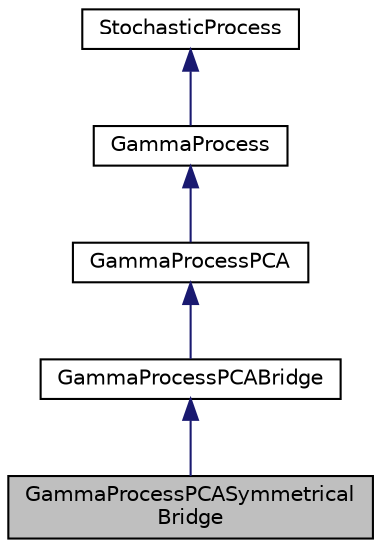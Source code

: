 digraph "GammaProcessPCASymmetricalBridge"
{
 // INTERACTIVE_SVG=YES
  bgcolor="transparent";
  edge [fontname="Helvetica",fontsize="10",labelfontname="Helvetica",labelfontsize="10"];
  node [fontname="Helvetica",fontsize="10",shape=record];
  Node0 [label="GammaProcessPCASymmetrical\lBridge",height=0.2,width=0.4,color="black", fillcolor="grey75", style="filled", fontcolor="black"];
  Node1 -> Node0 [dir="back",color="midnightblue",fontsize="10",style="solid",fontname="Helvetica"];
  Node1 [label="GammaProcessPCABridge",height=0.2,width=0.4,color="black",URL="$df/d78/classumontreal_1_1ssj_1_1stochprocess_1_1GammaProcessPCABridge.html",tooltip="Same as GammaProcessPCA, but the generated uniforms correspond to a bridge transformation of the Brow..."];
  Node2 -> Node1 [dir="back",color="midnightblue",fontsize="10",style="solid",fontname="Helvetica"];
  Node2 [label="GammaProcessPCA",height=0.2,width=0.4,color="black",URL="$d2/dd2/classumontreal_1_1ssj_1_1stochprocess_1_1GammaProcessPCA.html",tooltip="Represents a gamma process sampled using the principal component analysis (PCA). "];
  Node3 -> Node2 [dir="back",color="midnightblue",fontsize="10",style="solid",fontname="Helvetica"];
  Node3 [label="GammaProcess",height=0.2,width=0.4,color="black",URL="$df/dbc/classumontreal_1_1ssj_1_1stochprocess_1_1GammaProcess.html",tooltip="This class represents a gamma process   (page 82)  with mean parameter  and variance parameter ..."];
  Node4 -> Node3 [dir="back",color="midnightblue",fontsize="10",style="solid",fontname="Helvetica"];
  Node4 [label="StochasticProcess",height=0.2,width=0.4,color="black",URL="$d9/d28/classumontreal_1_1ssj_1_1stochprocess_1_1StochasticProcess.html",tooltip="Abstract base class for a stochastic process  sampled (or observed) at a finite number of time points..."];
}
